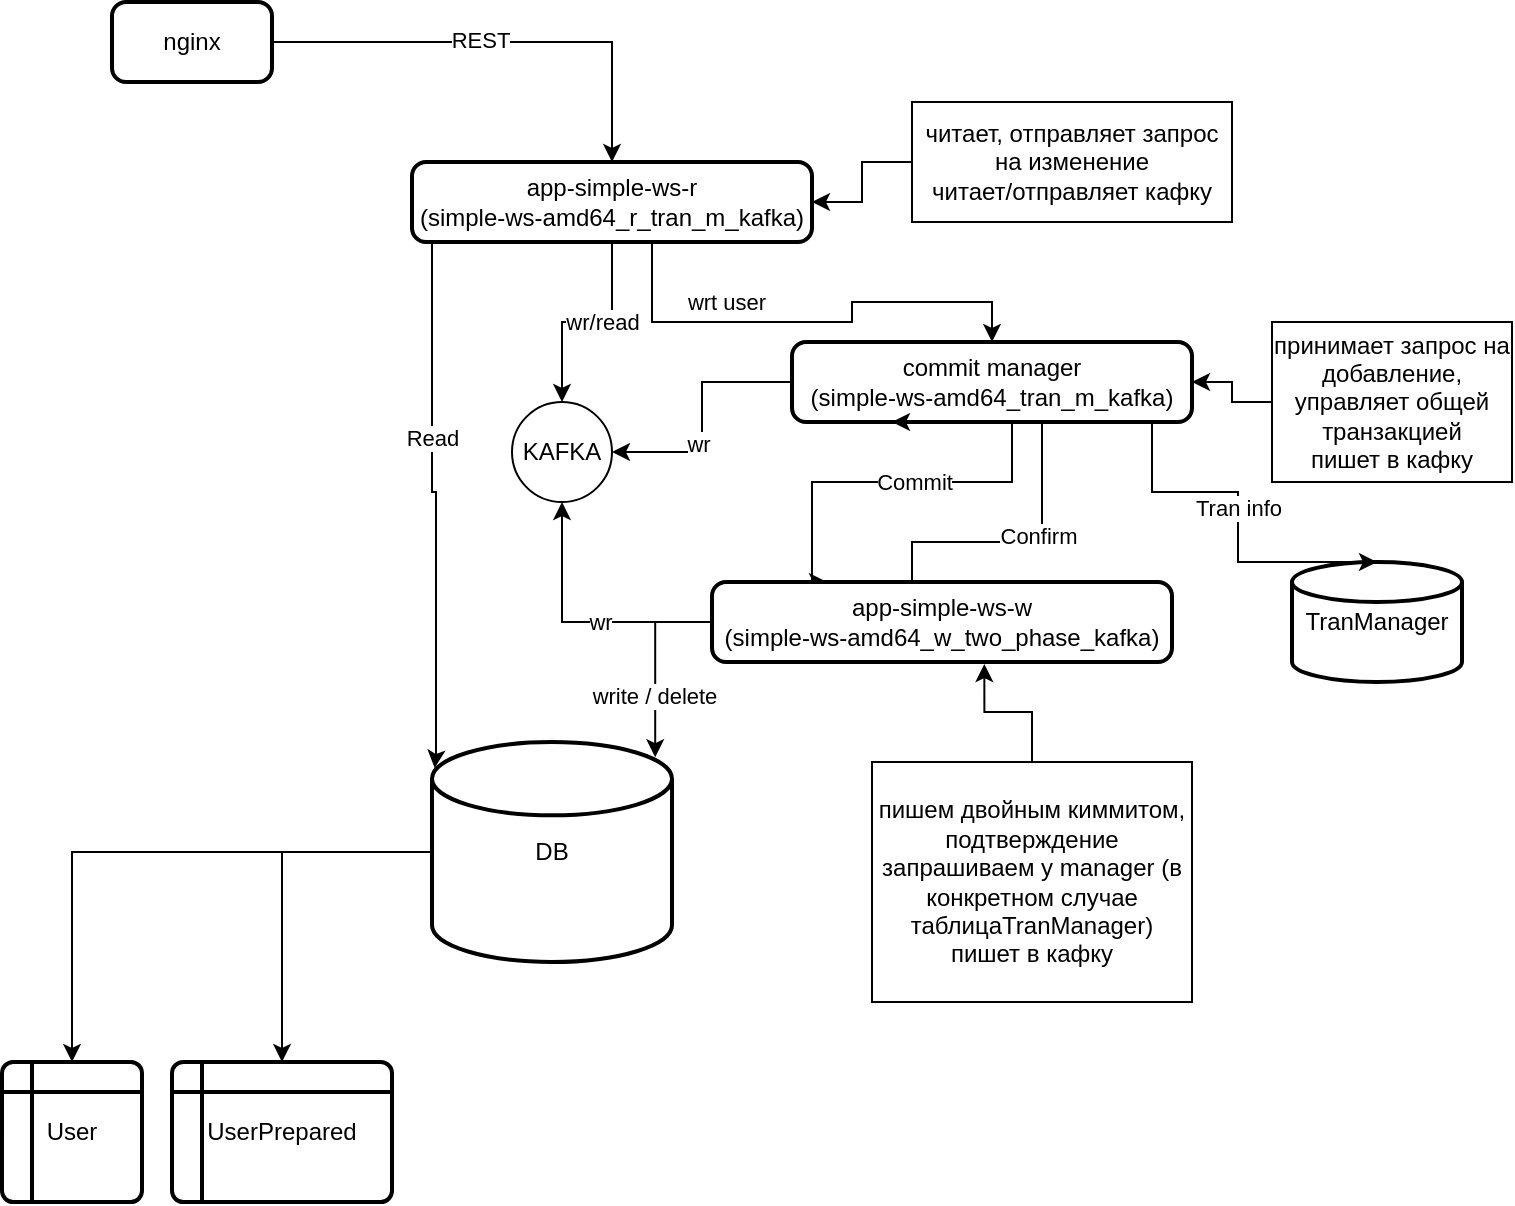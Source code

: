 <mxfile version="22.1.7" type="device">
  <diagram name="Страница — 1" id="LKnLLRkMVWml-KY2WUB6">
    <mxGraphModel dx="1235" dy="638" grid="1" gridSize="10" guides="1" tooltips="1" connect="1" arrows="1" fold="1" page="1" pageScale="1" pageWidth="827" pageHeight="1169" math="0" shadow="0">
      <root>
        <mxCell id="0" />
        <mxCell id="1" parent="0" />
        <mxCell id="gv8XXud_SDX8el0HdA36-11" style="edgeStyle=orthogonalEdgeStyle;rounded=0;orthogonalLoop=1;jettySize=auto;html=1;entryX=0.5;entryY=0;entryDx=0;entryDy=0;" parent="1" source="viM37Y9n0uljswLQWr0s-1" target="gv8XXud_SDX8el0HdA36-10" edge="1">
          <mxGeometry relative="1" as="geometry" />
        </mxCell>
        <mxCell id="gv8XXud_SDX8el0HdA36-12" style="edgeStyle=orthogonalEdgeStyle;rounded=0;orthogonalLoop=1;jettySize=auto;html=1;entryX=0.5;entryY=0;entryDx=0;entryDy=0;" parent="1" source="viM37Y9n0uljswLQWr0s-1" target="gv8XXud_SDX8el0HdA36-9" edge="1">
          <mxGeometry relative="1" as="geometry">
            <mxPoint x="170" y="680" as="targetPoint" />
          </mxGeometry>
        </mxCell>
        <mxCell id="viM37Y9n0uljswLQWr0s-1" value="DB" style="strokeWidth=2;html=1;shape=mxgraph.flowchart.database;whiteSpace=wrap;" parent="1" vertex="1">
          <mxGeometry x="270" y="450" width="120" height="110" as="geometry" />
        </mxCell>
        <mxCell id="viM37Y9n0uljswLQWr0s-2" value="TranManager" style="strokeWidth=2;html=1;shape=mxgraph.flowchart.database;whiteSpace=wrap;" parent="1" vertex="1">
          <mxGeometry x="700" y="360" width="85" height="60" as="geometry" />
        </mxCell>
        <mxCell id="viM37Y9n0uljswLQWr0s-7" style="edgeStyle=orthogonalEdgeStyle;rounded=0;orthogonalLoop=1;jettySize=auto;html=1;entryX=0.5;entryY=0;entryDx=0;entryDy=0;" parent="1" source="viM37Y9n0uljswLQWr0s-3" target="viM37Y9n0uljswLQWr0s-4" edge="1">
          <mxGeometry relative="1" as="geometry" />
        </mxCell>
        <mxCell id="viM37Y9n0uljswLQWr0s-12" value="REST" style="edgeLabel;html=1;align=center;verticalAlign=middle;resizable=0;points=[];" parent="viM37Y9n0uljswLQWr0s-7" vertex="1" connectable="0">
          <mxGeometry x="-0.1" y="1" relative="1" as="geometry">
            <mxPoint as="offset" />
          </mxGeometry>
        </mxCell>
        <mxCell id="viM37Y9n0uljswLQWr0s-3" value="nginx" style="rounded=1;whiteSpace=wrap;html=1;absoluteArcSize=1;arcSize=14;strokeWidth=2;" parent="1" vertex="1">
          <mxGeometry x="110" y="80" width="80" height="40" as="geometry" />
        </mxCell>
        <mxCell id="viM37Y9n0uljswLQWr0s-8" style="edgeStyle=orthogonalEdgeStyle;rounded=0;orthogonalLoop=1;jettySize=auto;html=1;entryX=0.5;entryY=0;entryDx=0;entryDy=0;" parent="1" source="viM37Y9n0uljswLQWr0s-4" target="viM37Y9n0uljswLQWr0s-5" edge="1">
          <mxGeometry relative="1" as="geometry">
            <Array as="points">
              <mxPoint x="380" y="240" />
              <mxPoint x="480" y="240" />
              <mxPoint x="480" y="230" />
              <mxPoint x="550" y="230" />
            </Array>
          </mxGeometry>
        </mxCell>
        <mxCell id="gv8XXud_SDX8el0HdA36-19" value="wrt user" style="edgeLabel;html=1;align=center;verticalAlign=middle;resizable=0;points=[];" parent="viM37Y9n0uljswLQWr0s-8" vertex="1" connectable="0">
          <mxGeometry x="-0.325" relative="1" as="geometry">
            <mxPoint x="-4" y="-10" as="offset" />
          </mxGeometry>
        </mxCell>
        <mxCell id="-20limDdE5nAylVdq6b--24" style="edgeStyle=orthogonalEdgeStyle;rounded=0;orthogonalLoop=1;jettySize=auto;html=1;entryX=0.5;entryY=0;entryDx=0;entryDy=0;" parent="1" source="viM37Y9n0uljswLQWr0s-4" target="-20limDdE5nAylVdq6b--18" edge="1">
          <mxGeometry relative="1" as="geometry" />
        </mxCell>
        <mxCell id="-20limDdE5nAylVdq6b--25" value="wr/read" style="edgeLabel;html=1;align=center;verticalAlign=middle;resizable=0;points=[];" parent="-20limDdE5nAylVdq6b--24" vertex="1" connectable="0">
          <mxGeometry x="-0.147" relative="1" as="geometry">
            <mxPoint as="offset" />
          </mxGeometry>
        </mxCell>
        <mxCell id="viM37Y9n0uljswLQWr0s-4" value="&lt;div&gt;app-simple-ws-r&lt;br&gt;(simple-ws-amd64_r_tran_m_kafka)&lt;/div&gt;" style="rounded=1;whiteSpace=wrap;html=1;absoluteArcSize=1;arcSize=14;strokeWidth=2;" parent="1" vertex="1">
          <mxGeometry x="260" y="160" width="200" height="40" as="geometry" />
        </mxCell>
        <mxCell id="viM37Y9n0uljswLQWr0s-10" style="edgeStyle=orthogonalEdgeStyle;rounded=0;orthogonalLoop=1;jettySize=auto;html=1;entryX=0.25;entryY=0;entryDx=0;entryDy=0;" parent="1" target="viM37Y9n0uljswLQWr0s-6" edge="1">
          <mxGeometry relative="1" as="geometry">
            <mxPoint x="560" y="280" as="sourcePoint" />
            <mxPoint x="460" y="360" as="targetPoint" />
            <Array as="points">
              <mxPoint x="560" y="320" />
              <mxPoint x="460" y="320" />
            </Array>
          </mxGeometry>
        </mxCell>
        <mxCell id="gv8XXud_SDX8el0HdA36-14" value="Commit" style="edgeLabel;html=1;align=center;verticalAlign=middle;resizable=0;points=[];" parent="viM37Y9n0uljswLQWr0s-10" vertex="1" connectable="0">
          <mxGeometry x="-0.1" relative="1" as="geometry">
            <mxPoint as="offset" />
          </mxGeometry>
        </mxCell>
        <mxCell id="-20limDdE5nAylVdq6b--26" style="edgeStyle=orthogonalEdgeStyle;rounded=0;orthogonalLoop=1;jettySize=auto;html=1;entryX=1;entryY=0.5;entryDx=0;entryDy=0;" parent="1" source="viM37Y9n0uljswLQWr0s-5" target="-20limDdE5nAylVdq6b--18" edge="1">
          <mxGeometry relative="1" as="geometry" />
        </mxCell>
        <mxCell id="-20limDdE5nAylVdq6b--27" value="wr" style="edgeLabel;html=1;align=center;verticalAlign=middle;resizable=0;points=[];" parent="-20limDdE5nAylVdq6b--26" vertex="1" connectable="0">
          <mxGeometry x="0.211" y="-2" relative="1" as="geometry">
            <mxPoint as="offset" />
          </mxGeometry>
        </mxCell>
        <mxCell id="viM37Y9n0uljswLQWr0s-5" value="commit manager&lt;br&gt;(simple-ws-amd64_tran_m_kafka&lt;span style=&quot;background-color: initial;&quot;&gt;)&lt;/span&gt;" style="rounded=1;whiteSpace=wrap;html=1;absoluteArcSize=1;arcSize=14;strokeWidth=2;" parent="1" vertex="1">
          <mxGeometry x="450" y="250" width="200" height="40" as="geometry" />
        </mxCell>
        <mxCell id="WV3jd1GavZSCu9e0lAM1-9" style="edgeStyle=orthogonalEdgeStyle;rounded=0;orthogonalLoop=1;jettySize=auto;html=1;entryX=0.25;entryY=1;entryDx=0;entryDy=0;" parent="1" source="viM37Y9n0uljswLQWr0s-6" target="viM37Y9n0uljswLQWr0s-5" edge="1">
          <mxGeometry relative="1" as="geometry">
            <Array as="points">
              <mxPoint x="510" y="350" />
              <mxPoint x="575" y="350" />
            </Array>
          </mxGeometry>
        </mxCell>
        <mxCell id="WV3jd1GavZSCu9e0lAM1-10" value="Confirm" style="edgeLabel;html=1;align=center;verticalAlign=middle;resizable=0;points=[];" parent="WV3jd1GavZSCu9e0lAM1-9" vertex="1" connectable="0">
          <mxGeometry x="-0.2" y="2" relative="1" as="geometry">
            <mxPoint as="offset" />
          </mxGeometry>
        </mxCell>
        <mxCell id="-20limDdE5nAylVdq6b--28" style="edgeStyle=orthogonalEdgeStyle;rounded=0;orthogonalLoop=1;jettySize=auto;html=1;entryX=0.5;entryY=1;entryDx=0;entryDy=0;" parent="1" source="viM37Y9n0uljswLQWr0s-6" target="-20limDdE5nAylVdq6b--18" edge="1">
          <mxGeometry relative="1" as="geometry" />
        </mxCell>
        <mxCell id="-20limDdE5nAylVdq6b--29" value="wr" style="edgeLabel;html=1;align=center;verticalAlign=middle;resizable=0;points=[];" parent="-20limDdE5nAylVdq6b--28" vertex="1" connectable="0">
          <mxGeometry x="-0.173" relative="1" as="geometry">
            <mxPoint as="offset" />
          </mxGeometry>
        </mxCell>
        <mxCell id="viM37Y9n0uljswLQWr0s-6" value="app-simple-ws-w&lt;br&gt;(simple-ws-amd64_w_two_phase_kafka&lt;span style=&quot;background-color: initial;&quot;&gt;)&lt;/span&gt;" style="rounded=1;whiteSpace=wrap;html=1;absoluteArcSize=1;arcSize=14;strokeWidth=2;" parent="1" vertex="1">
          <mxGeometry x="410" y="370" width="230" height="40" as="geometry" />
        </mxCell>
        <mxCell id="gv8XXud_SDX8el0HdA36-5" style="edgeStyle=orthogonalEdgeStyle;rounded=0;orthogonalLoop=1;jettySize=auto;html=1;entryX=0.93;entryY=0.069;entryDx=0;entryDy=0;entryPerimeter=0;" parent="1" source="viM37Y9n0uljswLQWr0s-6" target="viM37Y9n0uljswLQWr0s-1" edge="1">
          <mxGeometry relative="1" as="geometry" />
        </mxCell>
        <mxCell id="gv8XXud_SDX8el0HdA36-21" value="write / delete" style="edgeLabel;html=1;align=center;verticalAlign=middle;resizable=0;points=[];" parent="gv8XXud_SDX8el0HdA36-5" vertex="1" connectable="0">
          <mxGeometry x="0.356" y="-1" relative="1" as="geometry">
            <mxPoint as="offset" />
          </mxGeometry>
        </mxCell>
        <mxCell id="gv8XXud_SDX8el0HdA36-8" style="edgeStyle=orthogonalEdgeStyle;rounded=0;orthogonalLoop=1;jettySize=auto;html=1;entryX=0.5;entryY=0;entryDx=0;entryDy=0;entryPerimeter=0;" parent="1" source="viM37Y9n0uljswLQWr0s-5" target="viM37Y9n0uljswLQWr0s-2" edge="1">
          <mxGeometry relative="1" as="geometry">
            <Array as="points">
              <mxPoint x="630" y="325" />
              <mxPoint x="673" y="325" />
            </Array>
          </mxGeometry>
        </mxCell>
        <mxCell id="gv8XXud_SDX8el0HdA36-17" value="Tran info" style="edgeLabel;html=1;align=center;verticalAlign=middle;resizable=0;points=[];" parent="gv8XXud_SDX8el0HdA36-8" vertex="1" connectable="0">
          <mxGeometry x="-0.057" relative="1" as="geometry">
            <mxPoint as="offset" />
          </mxGeometry>
        </mxCell>
        <mxCell id="gv8XXud_SDX8el0HdA36-9" value="UserPrepared" style="shape=internalStorage;whiteSpace=wrap;html=1;dx=15;dy=15;rounded=1;arcSize=8;strokeWidth=2;" parent="1" vertex="1">
          <mxGeometry x="140" y="610" width="110" height="70" as="geometry" />
        </mxCell>
        <mxCell id="gv8XXud_SDX8el0HdA36-10" value="User" style="shape=internalStorage;whiteSpace=wrap;html=1;dx=15;dy=15;rounded=1;arcSize=8;strokeWidth=2;" parent="1" vertex="1">
          <mxGeometry x="55" y="610" width="70" height="70" as="geometry" />
        </mxCell>
        <mxCell id="WV3jd1GavZSCu9e0lAM1-3" value="пишем двойным киммитом, подтверждение запрашиваем у manager (в конкретном случае таблицаTranManager)&lt;br&gt;пишет в кафку&lt;span style=&quot;background-color: initial;&quot;&gt;&lt;br&gt;&lt;/span&gt;" style="rounded=0;whiteSpace=wrap;html=1;" parent="1" vertex="1">
          <mxGeometry x="490" y="460" width="160" height="120" as="geometry" />
        </mxCell>
        <mxCell id="WV3jd1GavZSCu9e0lAM1-4" style="edgeStyle=orthogonalEdgeStyle;rounded=0;orthogonalLoop=1;jettySize=auto;html=1;entryX=0.592;entryY=1.025;entryDx=0;entryDy=0;entryPerimeter=0;" parent="1" source="WV3jd1GavZSCu9e0lAM1-3" target="viM37Y9n0uljswLQWr0s-6" edge="1">
          <mxGeometry relative="1" as="geometry" />
        </mxCell>
        <mxCell id="WV3jd1GavZSCu9e0lAM1-6" style="edgeStyle=orthogonalEdgeStyle;rounded=0;orthogonalLoop=1;jettySize=auto;html=1;entryX=1;entryY=0.5;entryDx=0;entryDy=0;" parent="1" source="WV3jd1GavZSCu9e0lAM1-5" target="viM37Y9n0uljswLQWr0s-5" edge="1">
          <mxGeometry relative="1" as="geometry" />
        </mxCell>
        <mxCell id="WV3jd1GavZSCu9e0lAM1-5" value="принимает запрос на добавление, управляет общей транзакцией&lt;br&gt;пишет в кафку" style="rounded=0;whiteSpace=wrap;html=1;" parent="1" vertex="1">
          <mxGeometry x="690" y="240" width="120" height="80" as="geometry" />
        </mxCell>
        <mxCell id="WV3jd1GavZSCu9e0lAM1-7" value="читает, отправляет запрос на изменение&lt;br&gt;читает/отправляет кафку" style="rounded=0;whiteSpace=wrap;html=1;" parent="1" vertex="1">
          <mxGeometry x="510" y="130" width="160" height="60" as="geometry" />
        </mxCell>
        <mxCell id="WV3jd1GavZSCu9e0lAM1-8" style="edgeStyle=orthogonalEdgeStyle;rounded=0;orthogonalLoop=1;jettySize=auto;html=1;entryX=1;entryY=0.5;entryDx=0;entryDy=0;" parent="1" source="WV3jd1GavZSCu9e0lAM1-7" target="viM37Y9n0uljswLQWr0s-4" edge="1">
          <mxGeometry relative="1" as="geometry">
            <Array as="points">
              <mxPoint x="485" y="160" />
              <mxPoint x="485" y="180" />
            </Array>
          </mxGeometry>
        </mxCell>
        <mxCell id="-20limDdE5nAylVdq6b--18" value="KAFKA" style="ellipse;whiteSpace=wrap;html=1;aspect=fixed;" parent="1" vertex="1">
          <mxGeometry x="310" y="280" width="50" height="50" as="geometry" />
        </mxCell>
        <mxCell id="-20limDdE5nAylVdq6b--22" style="edgeStyle=orthogonalEdgeStyle;rounded=0;orthogonalLoop=1;jettySize=auto;html=1;entryX=0.011;entryY=0.118;entryDx=0;entryDy=0;entryPerimeter=0;" parent="1" source="viM37Y9n0uljswLQWr0s-4" target="viM37Y9n0uljswLQWr0s-1" edge="1">
          <mxGeometry relative="1" as="geometry">
            <Array as="points">
              <mxPoint x="270" y="325" />
              <mxPoint x="272" y="325" />
              <mxPoint x="272" y="456" />
              <mxPoint x="271" y="456" />
            </Array>
          </mxGeometry>
        </mxCell>
        <mxCell id="-20limDdE5nAylVdq6b--23" value="Read" style="edgeLabel;html=1;align=center;verticalAlign=middle;resizable=0;points=[];" parent="-20limDdE5nAylVdq6b--22" vertex="1" connectable="0">
          <mxGeometry x="-0.264" relative="1" as="geometry">
            <mxPoint as="offset" />
          </mxGeometry>
        </mxCell>
      </root>
    </mxGraphModel>
  </diagram>
</mxfile>
